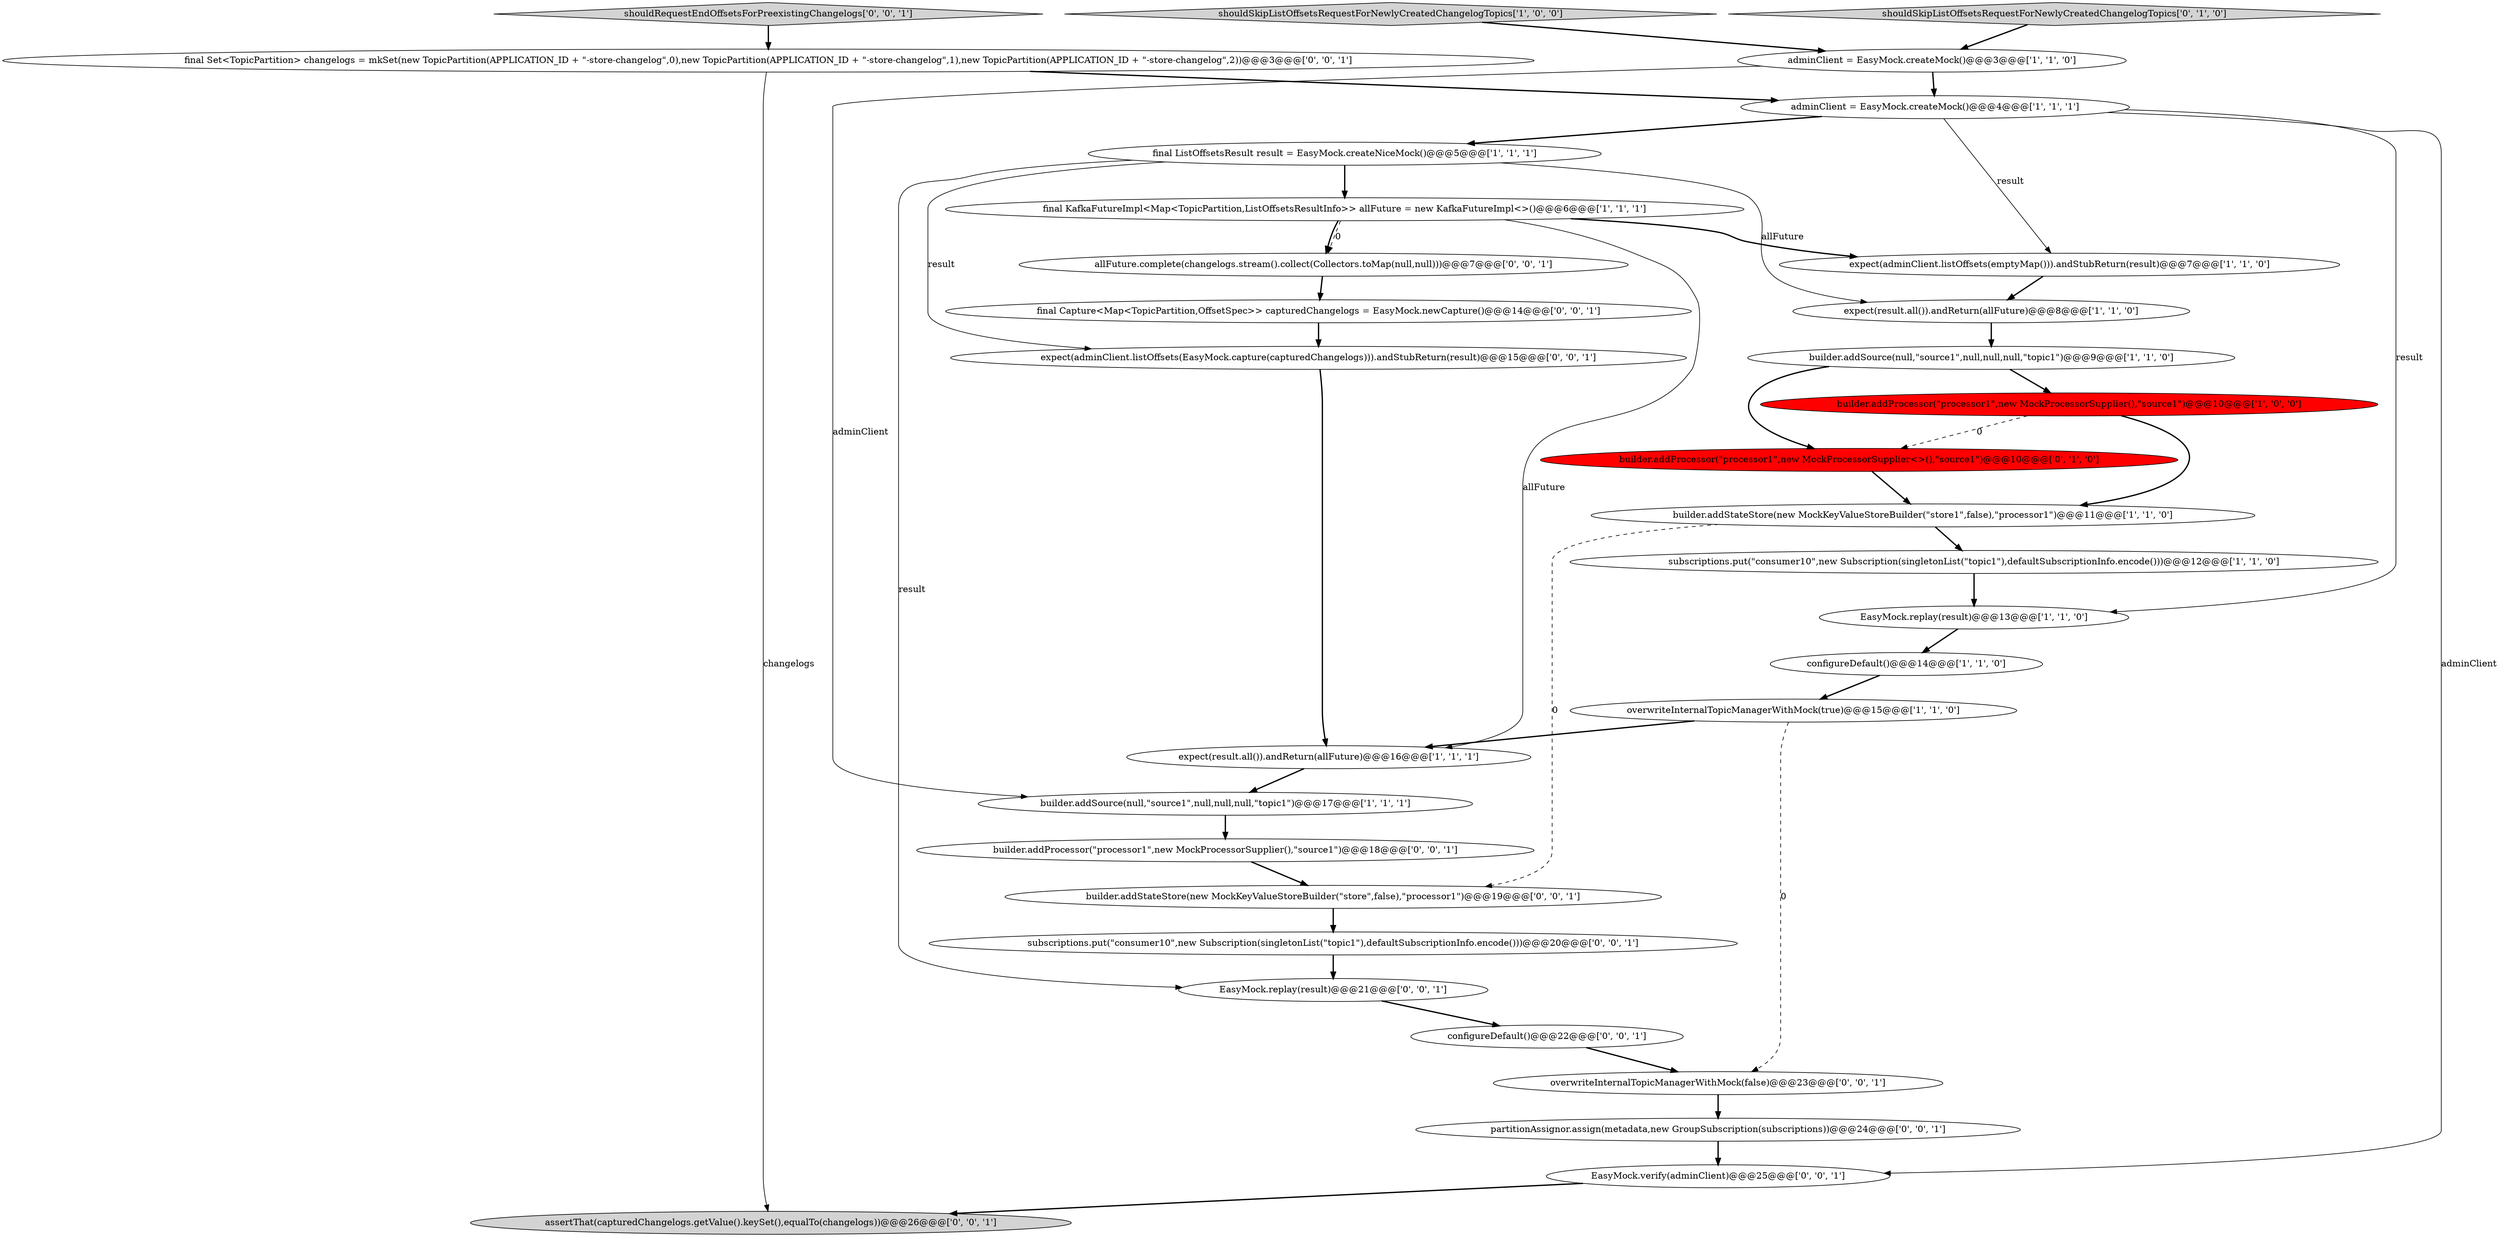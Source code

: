 digraph {
19 [style = filled, label = "builder.addStateStore(new MockKeyValueStoreBuilder(\"store\",false),\"processor1\")@@@19@@@['0', '0', '1']", fillcolor = white, shape = ellipse image = "AAA0AAABBB3BBB"];
28 [style = filled, label = "final Set<TopicPartition> changelogs = mkSet(new TopicPartition(APPLICATION_ID + \"-store-changelog\",0),new TopicPartition(APPLICATION_ID + \"-store-changelog\",1),new TopicPartition(APPLICATION_ID + \"-store-changelog\",2))@@@3@@@['0', '0', '1']", fillcolor = white, shape = ellipse image = "AAA0AAABBB3BBB"];
26 [style = filled, label = "overwriteInternalTopicManagerWithMock(false)@@@23@@@['0', '0', '1']", fillcolor = white, shape = ellipse image = "AAA0AAABBB3BBB"];
15 [style = filled, label = "builder.addSource(null,\"source1\",null,null,null,\"topic1\")@@@9@@@['1', '1', '0']", fillcolor = white, shape = ellipse image = "AAA0AAABBB1BBB"];
7 [style = filled, label = "expect(result.all()).andReturn(allFuture)@@@16@@@['1', '1', '1']", fillcolor = white, shape = ellipse image = "AAA0AAABBB1BBB"];
9 [style = filled, label = "subscriptions.put(\"consumer10\",new Subscription(singletonList(\"topic1\"),defaultSubscriptionInfo.encode()))@@@12@@@['1', '1', '0']", fillcolor = white, shape = ellipse image = "AAA0AAABBB1BBB"];
0 [style = filled, label = "final KafkaFutureImpl<Map<TopicPartition,ListOffsetsResultInfo>> allFuture = new KafkaFutureImpl<>()@@@6@@@['1', '1', '1']", fillcolor = white, shape = ellipse image = "AAA0AAABBB1BBB"];
27 [style = filled, label = "assertThat(capturedChangelogs.getValue().keySet(),equalTo(changelogs))@@@26@@@['0', '0', '1']", fillcolor = lightgray, shape = ellipse image = "AAA0AAABBB3BBB"];
23 [style = filled, label = "EasyMock.verify(adminClient)@@@25@@@['0', '0', '1']", fillcolor = white, shape = ellipse image = "AAA0AAABBB3BBB"];
8 [style = filled, label = "adminClient = EasyMock.createMock()@@@3@@@['1', '1', '0']", fillcolor = white, shape = ellipse image = "AAA0AAABBB1BBB"];
4 [style = filled, label = "overwriteInternalTopicManagerWithMock(true)@@@15@@@['1', '1', '0']", fillcolor = white, shape = ellipse image = "AAA0AAABBB1BBB"];
16 [style = filled, label = "builder.addProcessor(\"processor1\",new MockProcessorSupplier<>(),\"source1\")@@@10@@@['0', '1', '0']", fillcolor = red, shape = ellipse image = "AAA1AAABBB2BBB"];
3 [style = filled, label = "configureDefault()@@@14@@@['1', '1', '0']", fillcolor = white, shape = ellipse image = "AAA0AAABBB1BBB"];
10 [style = filled, label = "final ListOffsetsResult result = EasyMock.createNiceMock()@@@5@@@['1', '1', '1']", fillcolor = white, shape = ellipse image = "AAA0AAABBB1BBB"];
14 [style = filled, label = "EasyMock.replay(result)@@@13@@@['1', '1', '0']", fillcolor = white, shape = ellipse image = "AAA0AAABBB1BBB"];
18 [style = filled, label = "expect(adminClient.listOffsets(EasyMock.capture(capturedChangelogs))).andStubReturn(result)@@@15@@@['0', '0', '1']", fillcolor = white, shape = ellipse image = "AAA0AAABBB3BBB"];
29 [style = filled, label = "allFuture.complete(changelogs.stream().collect(Collectors.toMap(null,null)))@@@7@@@['0', '0', '1']", fillcolor = white, shape = ellipse image = "AAA0AAABBB3BBB"];
24 [style = filled, label = "configureDefault()@@@22@@@['0', '0', '1']", fillcolor = white, shape = ellipse image = "AAA0AAABBB3BBB"];
31 [style = filled, label = "builder.addProcessor(\"processor1\",new MockProcessorSupplier(),\"source1\")@@@18@@@['0', '0', '1']", fillcolor = white, shape = ellipse image = "AAA0AAABBB3BBB"];
2 [style = filled, label = "adminClient = EasyMock.createMock()@@@4@@@['1', '1', '1']", fillcolor = white, shape = ellipse image = "AAA0AAABBB1BBB"];
1 [style = filled, label = "builder.addStateStore(new MockKeyValueStoreBuilder(\"store1\",false),\"processor1\")@@@11@@@['1', '1', '0']", fillcolor = white, shape = ellipse image = "AAA0AAABBB1BBB"];
17 [style = filled, label = "shouldSkipListOffsetsRequestForNewlyCreatedChangelogTopics['0', '1', '0']", fillcolor = lightgray, shape = diamond image = "AAA0AAABBB2BBB"];
5 [style = filled, label = "expect(result.all()).andReturn(allFuture)@@@8@@@['1', '1', '0']", fillcolor = white, shape = ellipse image = "AAA0AAABBB1BBB"];
12 [style = filled, label = "shouldSkipListOffsetsRequestForNewlyCreatedChangelogTopics['1', '0', '0']", fillcolor = lightgray, shape = diamond image = "AAA0AAABBB1BBB"];
11 [style = filled, label = "builder.addSource(null,\"source1\",null,null,null,\"topic1\")@@@17@@@['1', '1', '1']", fillcolor = white, shape = ellipse image = "AAA0AAABBB1BBB"];
20 [style = filled, label = "EasyMock.replay(result)@@@21@@@['0', '0', '1']", fillcolor = white, shape = ellipse image = "AAA0AAABBB3BBB"];
13 [style = filled, label = "builder.addProcessor(\"processor1\",new MockProcessorSupplier(),\"source1\")@@@10@@@['1', '0', '0']", fillcolor = red, shape = ellipse image = "AAA1AAABBB1BBB"];
6 [style = filled, label = "expect(adminClient.listOffsets(emptyMap())).andStubReturn(result)@@@7@@@['1', '1', '0']", fillcolor = white, shape = ellipse image = "AAA0AAABBB1BBB"];
21 [style = filled, label = "partitionAssignor.assign(metadata,new GroupSubscription(subscriptions))@@@24@@@['0', '0', '1']", fillcolor = white, shape = ellipse image = "AAA0AAABBB3BBB"];
22 [style = filled, label = "subscriptions.put(\"consumer10\",new Subscription(singletonList(\"topic1\"),defaultSubscriptionInfo.encode()))@@@20@@@['0', '0', '1']", fillcolor = white, shape = ellipse image = "AAA0AAABBB3BBB"];
25 [style = filled, label = "final Capture<Map<TopicPartition,OffsetSpec>> capturedChangelogs = EasyMock.newCapture()@@@14@@@['0', '0', '1']", fillcolor = white, shape = ellipse image = "AAA0AAABBB3BBB"];
30 [style = filled, label = "shouldRequestEndOffsetsForPreexistingChangelogs['0', '0', '1']", fillcolor = lightgray, shape = diamond image = "AAA0AAABBB3BBB"];
14->3 [style = bold, label=""];
17->8 [style = bold, label=""];
2->6 [style = solid, label="result"];
10->5 [style = solid, label="allFuture"];
2->23 [style = solid, label="adminClient"];
10->20 [style = solid, label="result"];
15->13 [style = bold, label=""];
7->11 [style = bold, label=""];
23->27 [style = bold, label=""];
0->6 [style = bold, label=""];
1->19 [style = dashed, label="0"];
25->18 [style = bold, label=""];
5->15 [style = bold, label=""];
29->25 [style = bold, label=""];
0->29 [style = bold, label=""];
4->26 [style = dashed, label="0"];
2->10 [style = bold, label=""];
15->16 [style = bold, label=""];
3->4 [style = bold, label=""];
4->7 [style = bold, label=""];
1->9 [style = bold, label=""];
13->1 [style = bold, label=""];
26->21 [style = bold, label=""];
11->31 [style = bold, label=""];
28->2 [style = bold, label=""];
6->5 [style = bold, label=""];
24->26 [style = bold, label=""];
30->28 [style = bold, label=""];
8->2 [style = bold, label=""];
16->1 [style = bold, label=""];
22->20 [style = bold, label=""];
28->27 [style = solid, label="changelogs"];
12->8 [style = bold, label=""];
10->0 [style = bold, label=""];
0->29 [style = dashed, label="0"];
9->14 [style = bold, label=""];
8->11 [style = solid, label="adminClient"];
18->7 [style = bold, label=""];
20->24 [style = bold, label=""];
10->18 [style = solid, label="result"];
0->7 [style = solid, label="allFuture"];
19->22 [style = bold, label=""];
31->19 [style = bold, label=""];
2->14 [style = solid, label="result"];
13->16 [style = dashed, label="0"];
21->23 [style = bold, label=""];
}
